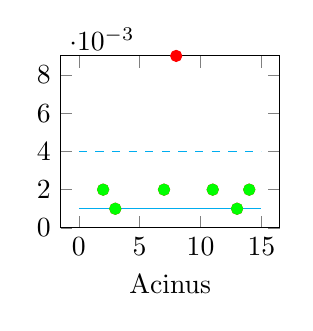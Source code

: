 \begin{tikzpicture}

\begin{axis}[
	width=0.36*\linewidth,
	xlabel={Acinus},
	%ylabel={Volume [\si{\centi\meter\cubed}]},
	ymin=1e-7, ymax=0.009,
	%ymin=0, ymax=0.004,
	%yticklabel=\empty
	]
\addplot [red, only marks]
coordinates {
(0,nan) (1,nan) (2,0.002) (3,0.001) (4,nan) (5,nan) (6,0.0) (7,0.002) (8,0.009) (9,nan) (10,nan) (11,0.002) (12,0.0) (13,0.001) (14,0.002)
};	
\addplot [green, only marks]
coordinates {
(0,nan) (1,nan) (2,0.002) (3,0.001) (4,nan) (5,nan) (6,0.0) (7,0.002) (8,nan) (9,nan) (10,nan) (11,0.002) (12,0.0) (13,0.001) (14,0.002)
};
\addplot [cyan]
	coordinates {
		(0,0.001) (15,0.001) 
	};
\addplot [cyan, dashed]
	coordinates {
		(0,0.004) (15,0.004) 
	};
\addplot [cyan, dashed]
	coordinates {
		(0,-0.001) (15,-0.001) 
	};

\end{axis}

\end{tikzpicture}
